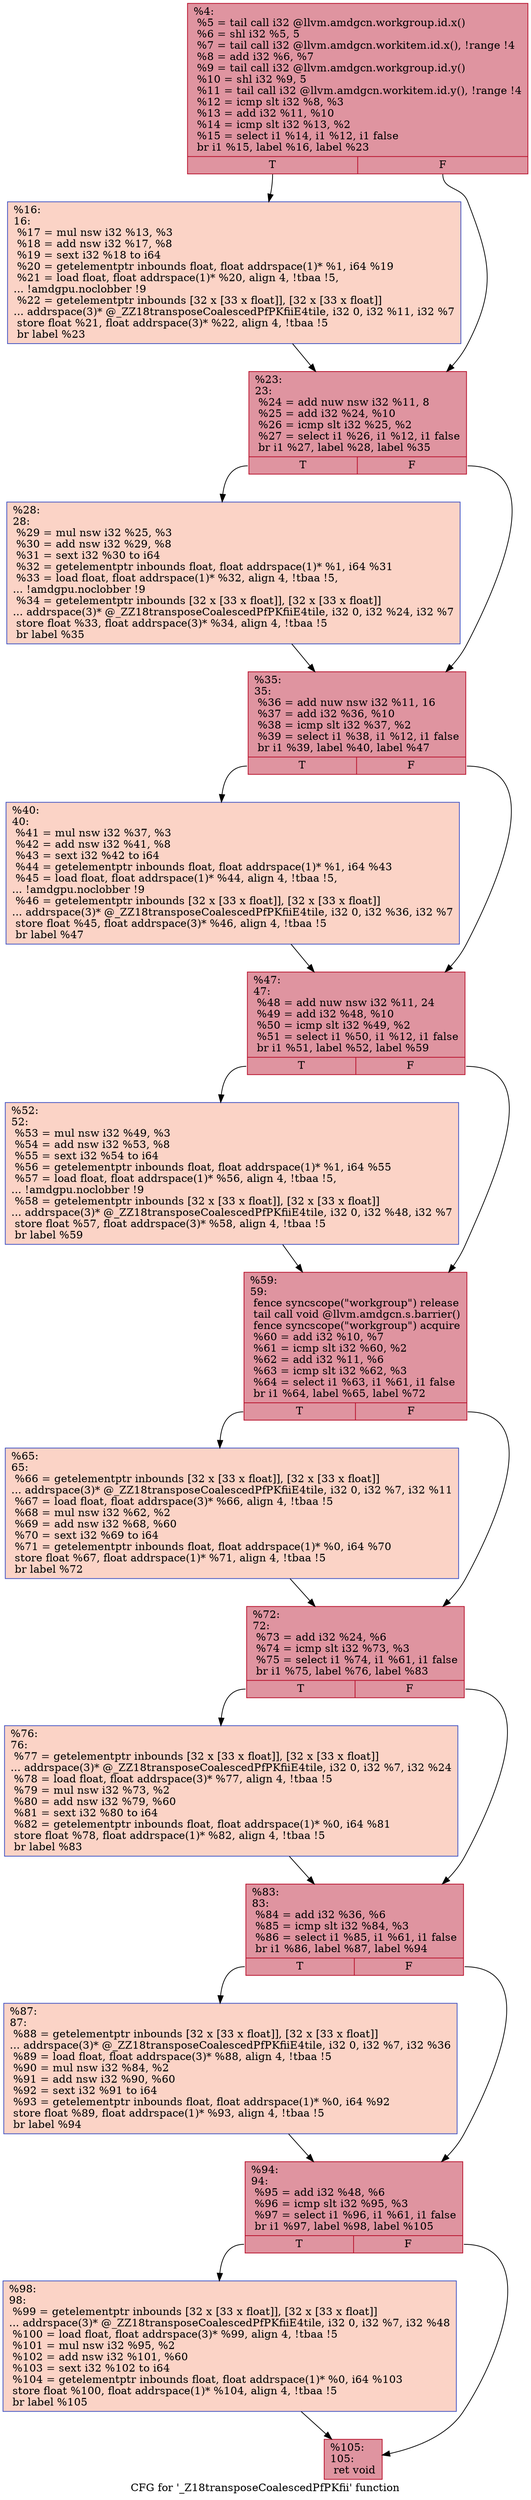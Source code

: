 digraph "CFG for '_Z18transposeCoalescedPfPKfii' function" {
	label="CFG for '_Z18transposeCoalescedPfPKfii' function";

	Node0x644a190 [shape=record,color="#b70d28ff", style=filled, fillcolor="#b70d2870",label="{%4:\l  %5 = tail call i32 @llvm.amdgcn.workgroup.id.x()\l  %6 = shl i32 %5, 5\l  %7 = tail call i32 @llvm.amdgcn.workitem.id.x(), !range !4\l  %8 = add i32 %6, %7\l  %9 = tail call i32 @llvm.amdgcn.workgroup.id.y()\l  %10 = shl i32 %9, 5\l  %11 = tail call i32 @llvm.amdgcn.workitem.id.y(), !range !4\l  %12 = icmp slt i32 %8, %3\l  %13 = add i32 %11, %10\l  %14 = icmp slt i32 %13, %2\l  %15 = select i1 %14, i1 %12, i1 false\l  br i1 %15, label %16, label %23\l|{<s0>T|<s1>F}}"];
	Node0x644a190:s0 -> Node0x644c610;
	Node0x644a190:s1 -> Node0x644c6a0;
	Node0x644c610 [shape=record,color="#3d50c3ff", style=filled, fillcolor="#f59c7d70",label="{%16:\l16:                                               \l  %17 = mul nsw i32 %13, %3\l  %18 = add nsw i32 %17, %8\l  %19 = sext i32 %18 to i64\l  %20 = getelementptr inbounds float, float addrspace(1)* %1, i64 %19\l  %21 = load float, float addrspace(1)* %20, align 4, !tbaa !5,\l... !amdgpu.noclobber !9\l  %22 = getelementptr inbounds [32 x [33 x float]], [32 x [33 x float]]\l... addrspace(3)* @_ZZ18transposeCoalescedPfPKfiiE4tile, i32 0, i32 %11, i32 %7\l  store float %21, float addrspace(3)* %22, align 4, !tbaa !5\l  br label %23\l}"];
	Node0x644c610 -> Node0x644c6a0;
	Node0x644c6a0 [shape=record,color="#b70d28ff", style=filled, fillcolor="#b70d2870",label="{%23:\l23:                                               \l  %24 = add nuw nsw i32 %11, 8\l  %25 = add i32 %24, %10\l  %26 = icmp slt i32 %25, %2\l  %27 = select i1 %26, i1 %12, i1 false\l  br i1 %27, label %28, label %35\l|{<s0>T|<s1>F}}"];
	Node0x644c6a0:s0 -> Node0x644ce40;
	Node0x644c6a0:s1 -> Node0x644d8e0;
	Node0x644ce40 [shape=record,color="#3d50c3ff", style=filled, fillcolor="#f59c7d70",label="{%28:\l28:                                               \l  %29 = mul nsw i32 %25, %3\l  %30 = add nsw i32 %29, %8\l  %31 = sext i32 %30 to i64\l  %32 = getelementptr inbounds float, float addrspace(1)* %1, i64 %31\l  %33 = load float, float addrspace(1)* %32, align 4, !tbaa !5,\l... !amdgpu.noclobber !9\l  %34 = getelementptr inbounds [32 x [33 x float]], [32 x [33 x float]]\l... addrspace(3)* @_ZZ18transposeCoalescedPfPKfiiE4tile, i32 0, i32 %24, i32 %7\l  store float %33, float addrspace(3)* %34, align 4, !tbaa !5\l  br label %35\l}"];
	Node0x644ce40 -> Node0x644d8e0;
	Node0x644d8e0 [shape=record,color="#b70d28ff", style=filled, fillcolor="#b70d2870",label="{%35:\l35:                                               \l  %36 = add nuw nsw i32 %11, 16\l  %37 = add i32 %36, %10\l  %38 = icmp slt i32 %37, %2\l  %39 = select i1 %38, i1 %12, i1 false\l  br i1 %39, label %40, label %47\l|{<s0>T|<s1>F}}"];
	Node0x644d8e0:s0 -> Node0x644c850;
	Node0x644d8e0:s1 -> Node0x644e8b0;
	Node0x644c850 [shape=record,color="#3d50c3ff", style=filled, fillcolor="#f59c7d70",label="{%40:\l40:                                               \l  %41 = mul nsw i32 %37, %3\l  %42 = add nsw i32 %41, %8\l  %43 = sext i32 %42 to i64\l  %44 = getelementptr inbounds float, float addrspace(1)* %1, i64 %43\l  %45 = load float, float addrspace(1)* %44, align 4, !tbaa !5,\l... !amdgpu.noclobber !9\l  %46 = getelementptr inbounds [32 x [33 x float]], [32 x [33 x float]]\l... addrspace(3)* @_ZZ18transposeCoalescedPfPKfiiE4tile, i32 0, i32 %36, i32 %7\l  store float %45, float addrspace(3)* %46, align 4, !tbaa !5\l  br label %47\l}"];
	Node0x644c850 -> Node0x644e8b0;
	Node0x644e8b0 [shape=record,color="#b70d28ff", style=filled, fillcolor="#b70d2870",label="{%47:\l47:                                               \l  %48 = add nuw nsw i32 %11, 24\l  %49 = add i32 %48, %10\l  %50 = icmp slt i32 %49, %2\l  %51 = select i1 %50, i1 %12, i1 false\l  br i1 %51, label %52, label %59\l|{<s0>T|<s1>F}}"];
	Node0x644e8b0:s0 -> Node0x644ecc0;
	Node0x644e8b0:s1 -> Node0x644f150;
	Node0x644ecc0 [shape=record,color="#3d50c3ff", style=filled, fillcolor="#f59c7d70",label="{%52:\l52:                                               \l  %53 = mul nsw i32 %49, %3\l  %54 = add nsw i32 %53, %8\l  %55 = sext i32 %54 to i64\l  %56 = getelementptr inbounds float, float addrspace(1)* %1, i64 %55\l  %57 = load float, float addrspace(1)* %56, align 4, !tbaa !5,\l... !amdgpu.noclobber !9\l  %58 = getelementptr inbounds [32 x [33 x float]], [32 x [33 x float]]\l... addrspace(3)* @_ZZ18transposeCoalescedPfPKfiiE4tile, i32 0, i32 %48, i32 %7\l  store float %57, float addrspace(3)* %58, align 4, !tbaa !5\l  br label %59\l}"];
	Node0x644ecc0 -> Node0x644f150;
	Node0x644f150 [shape=record,color="#b70d28ff", style=filled, fillcolor="#b70d2870",label="{%59:\l59:                                               \l  fence syncscope(\"workgroup\") release\l  tail call void @llvm.amdgcn.s.barrier()\l  fence syncscope(\"workgroup\") acquire\l  %60 = add i32 %10, %7\l  %61 = icmp slt i32 %60, %2\l  %62 = add i32 %11, %6\l  %63 = icmp slt i32 %62, %3\l  %64 = select i1 %63, i1 %61, i1 false\l  br i1 %64, label %65, label %72\l|{<s0>T|<s1>F}}"];
	Node0x644f150:s0 -> Node0x644dc50;
	Node0x644f150:s1 -> Node0x644dce0;
	Node0x644dc50 [shape=record,color="#3d50c3ff", style=filled, fillcolor="#f59c7d70",label="{%65:\l65:                                               \l  %66 = getelementptr inbounds [32 x [33 x float]], [32 x [33 x float]]\l... addrspace(3)* @_ZZ18transposeCoalescedPfPKfiiE4tile, i32 0, i32 %7, i32 %11\l  %67 = load float, float addrspace(3)* %66, align 4, !tbaa !5\l  %68 = mul nsw i32 %62, %2\l  %69 = add nsw i32 %68, %60\l  %70 = sext i32 %69 to i64\l  %71 = getelementptr inbounds float, float addrspace(1)* %0, i64 %70\l  store float %67, float addrspace(1)* %71, align 4, !tbaa !5\l  br label %72\l}"];
	Node0x644dc50 -> Node0x644dce0;
	Node0x644dce0 [shape=record,color="#b70d28ff", style=filled, fillcolor="#b70d2870",label="{%72:\l72:                                               \l  %73 = add i32 %24, %6\l  %74 = icmp slt i32 %73, %3\l  %75 = select i1 %74, i1 %61, i1 false\l  br i1 %75, label %76, label %83\l|{<s0>T|<s1>F}}"];
	Node0x644dce0:s0 -> Node0x6450120;
	Node0x644dce0:s1 -> Node0x64507c0;
	Node0x6450120 [shape=record,color="#3d50c3ff", style=filled, fillcolor="#f59c7d70",label="{%76:\l76:                                               \l  %77 = getelementptr inbounds [32 x [33 x float]], [32 x [33 x float]]\l... addrspace(3)* @_ZZ18transposeCoalescedPfPKfiiE4tile, i32 0, i32 %7, i32 %24\l  %78 = load float, float addrspace(3)* %77, align 4, !tbaa !5\l  %79 = mul nsw i32 %73, %2\l  %80 = add nsw i32 %79, %60\l  %81 = sext i32 %80 to i64\l  %82 = getelementptr inbounds float, float addrspace(1)* %0, i64 %81\l  store float %78, float addrspace(1)* %82, align 4, !tbaa !5\l  br label %83\l}"];
	Node0x6450120 -> Node0x64507c0;
	Node0x64507c0 [shape=record,color="#b70d28ff", style=filled, fillcolor="#b70d2870",label="{%83:\l83:                                               \l  %84 = add i32 %36, %6\l  %85 = icmp slt i32 %84, %3\l  %86 = select i1 %85, i1 %61, i1 false\l  br i1 %86, label %87, label %94\l|{<s0>T|<s1>F}}"];
	Node0x64507c0:s0 -> Node0x64508c0;
	Node0x64507c0:s1 -> Node0x6450f60;
	Node0x64508c0 [shape=record,color="#3d50c3ff", style=filled, fillcolor="#f59c7d70",label="{%87:\l87:                                               \l  %88 = getelementptr inbounds [32 x [33 x float]], [32 x [33 x float]]\l... addrspace(3)* @_ZZ18transposeCoalescedPfPKfiiE4tile, i32 0, i32 %7, i32 %36\l  %89 = load float, float addrspace(3)* %88, align 4, !tbaa !5\l  %90 = mul nsw i32 %84, %2\l  %91 = add nsw i32 %90, %60\l  %92 = sext i32 %91 to i64\l  %93 = getelementptr inbounds float, float addrspace(1)* %0, i64 %92\l  store float %89, float addrspace(1)* %93, align 4, !tbaa !5\l  br label %94\l}"];
	Node0x64508c0 -> Node0x6450f60;
	Node0x6450f60 [shape=record,color="#b70d28ff", style=filled, fillcolor="#b70d2870",label="{%94:\l94:                                               \l  %95 = add i32 %48, %6\l  %96 = icmp slt i32 %95, %3\l  %97 = select i1 %96, i1 %61, i1 false\l  br i1 %97, label %98, label %105\l|{<s0>T|<s1>F}}"];
	Node0x6450f60:s0 -> Node0x6451060;
	Node0x6450f60:s1 -> Node0x6451700;
	Node0x6451060 [shape=record,color="#3d50c3ff", style=filled, fillcolor="#f59c7d70",label="{%98:\l98:                                               \l  %99 = getelementptr inbounds [32 x [33 x float]], [32 x [33 x float]]\l... addrspace(3)* @_ZZ18transposeCoalescedPfPKfiiE4tile, i32 0, i32 %7, i32 %48\l  %100 = load float, float addrspace(3)* %99, align 4, !tbaa !5\l  %101 = mul nsw i32 %95, %2\l  %102 = add nsw i32 %101, %60\l  %103 = sext i32 %102 to i64\l  %104 = getelementptr inbounds float, float addrspace(1)* %0, i64 %103\l  store float %100, float addrspace(1)* %104, align 4, !tbaa !5\l  br label %105\l}"];
	Node0x6451060 -> Node0x6451700;
	Node0x6451700 [shape=record,color="#b70d28ff", style=filled, fillcolor="#b70d2870",label="{%105:\l105:                                              \l  ret void\l}"];
}
